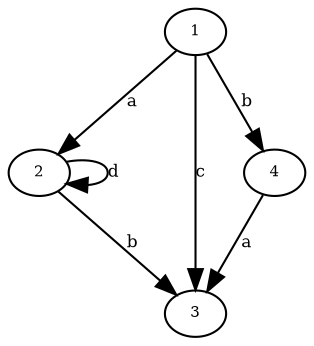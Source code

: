 digraph {
"g3v1" [label="1",fontsize=7,width=.01,height=.01];
"g3v1" -> "g3v2" [label="a",fontsize=8];
"g3v1" -> "g3v3" [label="c",fontsize=8];
"g3v1" -> "g3v4" [label="b",fontsize=8];
"g3v2" [label="2",fontsize=7,width=.01,height=.01];
"g3v2" -> "g3v3" [label="b",fontsize=8];
"g3v2" -> "g3v2" [label="d",fontsize=8];
"g3v3" [label="3",fontsize=7,width=.01,height=.01];
"g3v4" [label="4",fontsize=7,width=.01,height=.01];
"g3v4" -> "g3v3" [label="a",fontsize=8];
}